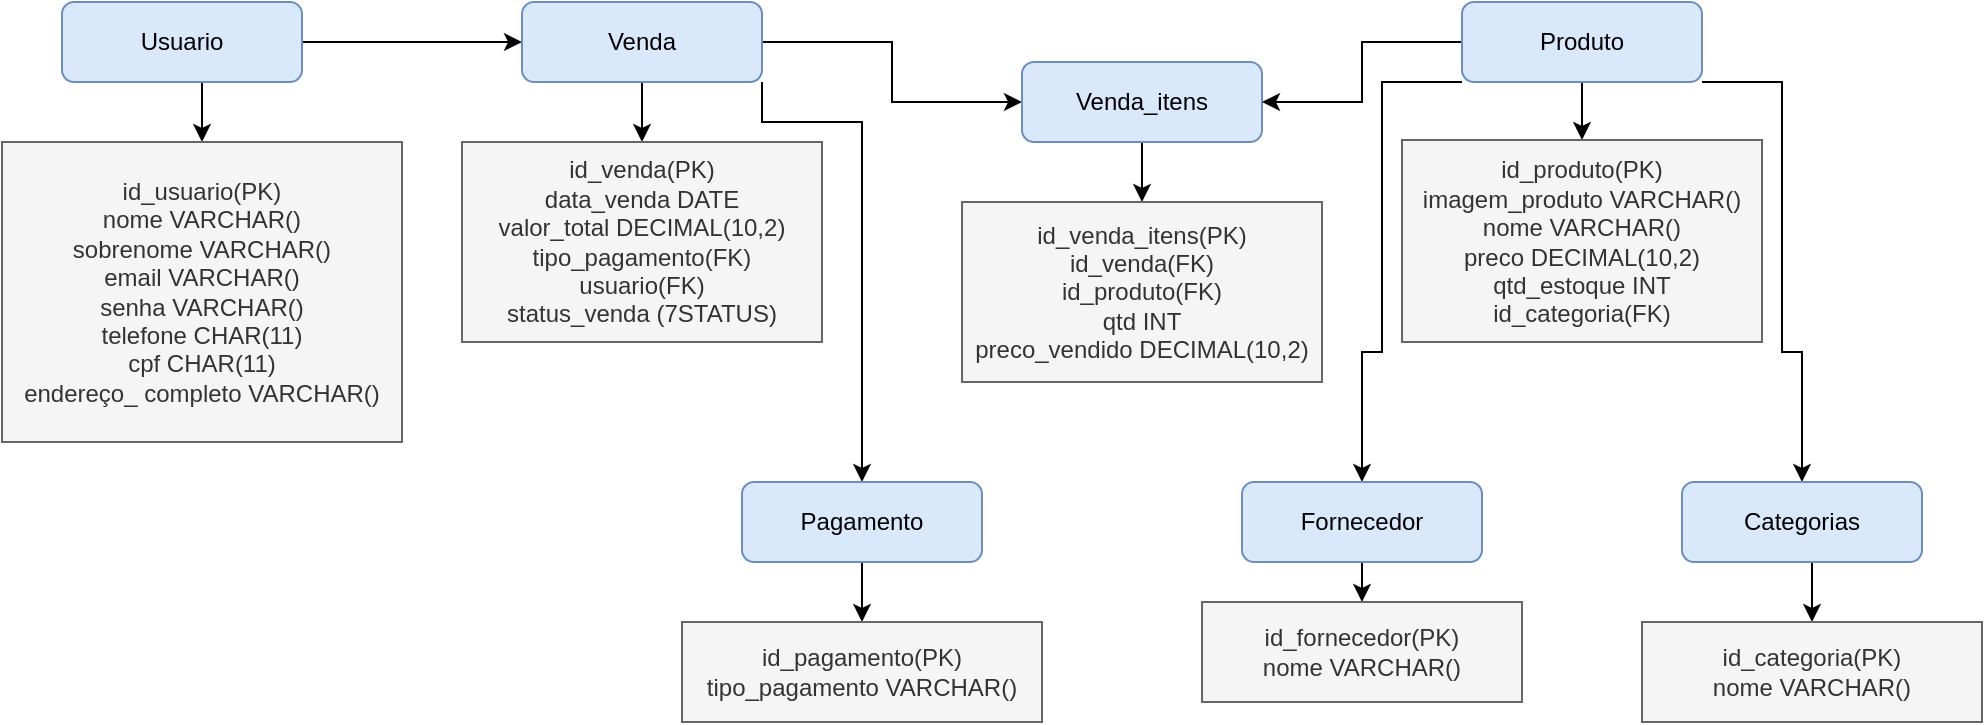 <mxfile version="20.3.6" type="github">
  <diagram id="T9msko7EEIsdczH0ZKGP" name="Página-1">
    <mxGraphModel dx="1822" dy="711" grid="1" gridSize="10" guides="0" tooltips="1" connect="1" arrows="1" fold="1" page="0" pageScale="1" pageWidth="827" pageHeight="1169" math="0" shadow="0">
      <root>
        <mxCell id="0" />
        <mxCell id="1" parent="0" />
        <mxCell id="rLA2PMLqYe4GNbBmXhPl-4" style="edgeStyle=orthogonalEdgeStyle;rounded=0;orthogonalLoop=1;jettySize=auto;html=1;exitX=0.5;exitY=1;exitDx=0;exitDy=0;entryX=0.5;entryY=0;entryDx=0;entryDy=0;" parent="1" source="Y-w8QK3pEQVqhpm3u09O-3" target="rLA2PMLqYe4GNbBmXhPl-3" edge="1">
          <mxGeometry relative="1" as="geometry" />
        </mxCell>
        <mxCell id="rLA2PMLqYe4GNbBmXhPl-15" style="edgeStyle=orthogonalEdgeStyle;rounded=0;orthogonalLoop=1;jettySize=auto;html=1;exitX=1;exitY=0.5;exitDx=0;exitDy=0;entryX=0;entryY=0.5;entryDx=0;entryDy=0;" parent="1" source="Y-w8QK3pEQVqhpm3u09O-3" target="rLA2PMLqYe4GNbBmXhPl-6" edge="1">
          <mxGeometry relative="1" as="geometry" />
        </mxCell>
        <mxCell id="Y-w8QK3pEQVqhpm3u09O-3" value="Usuario" style="rounded=1;whiteSpace=wrap;html=1;fillColor=#dae8fc;strokeColor=#6c8ebf;" parent="1" vertex="1">
          <mxGeometry x="-10" y="80" width="120" height="40" as="geometry" />
        </mxCell>
        <mxCell id="rLA2PMLqYe4GNbBmXhPl-3" value="id_usuario(PK)&lt;br&gt;nome VARCHAR()&lt;br&gt;sobrenome VARCHAR()&lt;br&gt;email VARCHAR()&lt;br&gt;senha VARCHAR()&lt;br&gt;telefone CHAR(11)&lt;br&gt;cpf CHAR(11)&lt;br&gt;endereço_ completo VARCHAR()" style="rounded=0;whiteSpace=wrap;html=1;fillColor=#f5f5f5;fontColor=#333333;strokeColor=#666666;" parent="1" vertex="1">
          <mxGeometry x="-40" y="150" width="200" height="150" as="geometry" />
        </mxCell>
        <mxCell id="rLA2PMLqYe4GNbBmXhPl-5" style="edgeStyle=orthogonalEdgeStyle;rounded=0;orthogonalLoop=1;jettySize=auto;html=1;exitX=0.5;exitY=1;exitDx=0;exitDy=0;entryX=0.5;entryY=0;entryDx=0;entryDy=0;" parent="1" source="rLA2PMLqYe4GNbBmXhPl-6" target="rLA2PMLqYe4GNbBmXhPl-7" edge="1">
          <mxGeometry relative="1" as="geometry" />
        </mxCell>
        <mxCell id="rLA2PMLqYe4GNbBmXhPl-30" style="edgeStyle=orthogonalEdgeStyle;rounded=0;orthogonalLoop=1;jettySize=auto;html=1;exitX=1;exitY=0.5;exitDx=0;exitDy=0;entryX=0;entryY=0.5;entryDx=0;entryDy=0;" parent="1" source="rLA2PMLqYe4GNbBmXhPl-6" target="rLA2PMLqYe4GNbBmXhPl-9" edge="1">
          <mxGeometry relative="1" as="geometry" />
        </mxCell>
        <mxCell id="rLA2PMLqYe4GNbBmXhPl-37" style="edgeStyle=orthogonalEdgeStyle;rounded=0;orthogonalLoop=1;jettySize=auto;html=1;exitX=1;exitY=1;exitDx=0;exitDy=0;" parent="1" source="rLA2PMLqYe4GNbBmXhPl-6" target="rLA2PMLqYe4GNbBmXhPl-35" edge="1">
          <mxGeometry relative="1" as="geometry">
            <Array as="points">
              <mxPoint x="340" y="140" />
              <mxPoint x="390" y="140" />
            </Array>
          </mxGeometry>
        </mxCell>
        <mxCell id="rLA2PMLqYe4GNbBmXhPl-6" value="Venda" style="rounded=1;whiteSpace=wrap;html=1;fillColor=#dae8fc;strokeColor=#6c8ebf;" parent="1" vertex="1">
          <mxGeometry x="220" y="80" width="120" height="40" as="geometry" />
        </mxCell>
        <mxCell id="rLA2PMLqYe4GNbBmXhPl-7" value="id_venda(PK)&lt;br&gt;data_venda DATE&lt;br&gt;valor_total DECIMAL(10,2)&lt;br&gt;tipo_pagamento(FK)&lt;br&gt;usuario(FK)&lt;br&gt;status_venda (7STATUS)" style="rounded=0;whiteSpace=wrap;html=1;fillColor=#f5f5f5;fontColor=#333333;strokeColor=#666666;" parent="1" vertex="1">
          <mxGeometry x="190" y="150" width="180" height="100" as="geometry" />
        </mxCell>
        <mxCell id="rLA2PMLqYe4GNbBmXhPl-8" style="edgeStyle=orthogonalEdgeStyle;rounded=0;orthogonalLoop=1;jettySize=auto;html=1;exitX=0.5;exitY=1;exitDx=0;exitDy=0;entryX=0.5;entryY=0;entryDx=0;entryDy=0;" parent="1" source="rLA2PMLqYe4GNbBmXhPl-9" target="rLA2PMLqYe4GNbBmXhPl-10" edge="1">
          <mxGeometry relative="1" as="geometry" />
        </mxCell>
        <mxCell id="rLA2PMLqYe4GNbBmXhPl-9" value="Venda_itens" style="rounded=1;whiteSpace=wrap;html=1;fillColor=#dae8fc;strokeColor=#6c8ebf;" parent="1" vertex="1">
          <mxGeometry x="470" y="110" width="120" height="40" as="geometry" />
        </mxCell>
        <mxCell id="rLA2PMLqYe4GNbBmXhPl-10" value="id_venda_itens(PK)&lt;br&gt;id_venda(FK)&lt;br&gt;id_produto(FK)&lt;br&gt;qtd INT&lt;br&gt;preco_vendido DECIMAL(10,2)" style="rounded=0;whiteSpace=wrap;html=1;fillColor=#f5f5f5;fontColor=#333333;strokeColor=#666666;" parent="1" vertex="1">
          <mxGeometry x="440" y="180" width="180" height="90" as="geometry" />
        </mxCell>
        <mxCell id="rLA2PMLqYe4GNbBmXhPl-11" style="edgeStyle=orthogonalEdgeStyle;rounded=0;orthogonalLoop=1;jettySize=auto;html=1;exitX=0.5;exitY=1;exitDx=0;exitDy=0;entryX=0.5;entryY=0;entryDx=0;entryDy=0;" parent="1" source="rLA2PMLqYe4GNbBmXhPl-12" target="rLA2PMLqYe4GNbBmXhPl-13" edge="1">
          <mxGeometry relative="1" as="geometry" />
        </mxCell>
        <mxCell id="rLA2PMLqYe4GNbBmXhPl-31" style="edgeStyle=orthogonalEdgeStyle;rounded=0;orthogonalLoop=1;jettySize=auto;html=1;exitX=0;exitY=0.5;exitDx=0;exitDy=0;entryX=1;entryY=0.5;entryDx=0;entryDy=0;" parent="1" source="rLA2PMLqYe4GNbBmXhPl-12" target="rLA2PMLqYe4GNbBmXhPl-9" edge="1">
          <mxGeometry relative="1" as="geometry" />
        </mxCell>
        <mxCell id="rLA2PMLqYe4GNbBmXhPl-32" style="edgeStyle=orthogonalEdgeStyle;rounded=0;orthogonalLoop=1;jettySize=auto;html=1;exitX=0;exitY=1;exitDx=0;exitDy=0;entryX=0.5;entryY=0;entryDx=0;entryDy=0;" parent="1" source="rLA2PMLqYe4GNbBmXhPl-12" target="rLA2PMLqYe4GNbBmXhPl-19" edge="1">
          <mxGeometry relative="1" as="geometry">
            <Array as="points">
              <mxPoint x="650" y="120" />
              <mxPoint x="650" y="255" />
              <mxPoint x="640" y="255" />
            </Array>
          </mxGeometry>
        </mxCell>
        <mxCell id="rLA2PMLqYe4GNbBmXhPl-33" style="edgeStyle=orthogonalEdgeStyle;rounded=0;orthogonalLoop=1;jettySize=auto;html=1;exitX=1;exitY=1;exitDx=0;exitDy=0;entryX=0.5;entryY=0;entryDx=0;entryDy=0;" parent="1" source="rLA2PMLqYe4GNbBmXhPl-12" target="rLA2PMLqYe4GNbBmXhPl-22" edge="1">
          <mxGeometry relative="1" as="geometry">
            <Array as="points">
              <mxPoint x="850" y="120" />
              <mxPoint x="850" y="255" />
              <mxPoint x="860" y="255" />
            </Array>
          </mxGeometry>
        </mxCell>
        <mxCell id="rLA2PMLqYe4GNbBmXhPl-12" value="Produto" style="rounded=1;whiteSpace=wrap;html=1;fillColor=#dae8fc;strokeColor=#6c8ebf;" parent="1" vertex="1">
          <mxGeometry x="690" y="80" width="120" height="40" as="geometry" />
        </mxCell>
        <mxCell id="rLA2PMLqYe4GNbBmXhPl-13" value="id_produto(PK)&lt;br&gt;imagem_produto VARCHAR()&lt;br&gt;nome VARCHAR()&lt;br&gt;preco DECIMAL(10,2)&lt;br&gt;qtd_estoque INT&lt;br&gt;id_categoria(FK)" style="rounded=0;whiteSpace=wrap;html=1;fillColor=#f5f5f5;fontColor=#333333;strokeColor=#666666;" parent="1" vertex="1">
          <mxGeometry x="660" y="149" width="180" height="101" as="geometry" />
        </mxCell>
        <mxCell id="rLA2PMLqYe4GNbBmXhPl-18" style="edgeStyle=orthogonalEdgeStyle;rounded=0;orthogonalLoop=1;jettySize=auto;html=1;exitX=0.5;exitY=1;exitDx=0;exitDy=0;entryX=0.5;entryY=0;entryDx=0;entryDy=0;" parent="1" source="rLA2PMLqYe4GNbBmXhPl-19" target="rLA2PMLqYe4GNbBmXhPl-20" edge="1">
          <mxGeometry relative="1" as="geometry" />
        </mxCell>
        <mxCell id="rLA2PMLqYe4GNbBmXhPl-19" value="Fornecedor" style="rounded=1;whiteSpace=wrap;html=1;fillColor=#dae8fc;strokeColor=#6c8ebf;" parent="1" vertex="1">
          <mxGeometry x="580" y="320" width="120" height="40" as="geometry" />
        </mxCell>
        <mxCell id="rLA2PMLqYe4GNbBmXhPl-20" value="id_fornecedor(PK)&lt;br&gt;nome VARCHAR()" style="rounded=0;whiteSpace=wrap;html=1;fillColor=#f5f5f5;fontColor=#333333;strokeColor=#666666;" parent="1" vertex="1">
          <mxGeometry x="560" y="380" width="160" height="50" as="geometry" />
        </mxCell>
        <mxCell id="rLA2PMLqYe4GNbBmXhPl-21" style="edgeStyle=orthogonalEdgeStyle;rounded=0;orthogonalLoop=1;jettySize=auto;html=1;exitX=0.5;exitY=1;exitDx=0;exitDy=0;entryX=0.5;entryY=0;entryDx=0;entryDy=0;" parent="1" source="rLA2PMLqYe4GNbBmXhPl-22" target="rLA2PMLqYe4GNbBmXhPl-23" edge="1">
          <mxGeometry relative="1" as="geometry" />
        </mxCell>
        <mxCell id="rLA2PMLqYe4GNbBmXhPl-22" value="Categorias" style="rounded=1;whiteSpace=wrap;html=1;fillColor=#dae8fc;strokeColor=#6c8ebf;" parent="1" vertex="1">
          <mxGeometry x="800" y="320" width="120" height="40" as="geometry" />
        </mxCell>
        <mxCell id="rLA2PMLqYe4GNbBmXhPl-23" value="id_categoria(PK)&lt;br&gt;nome VARCHAR()" style="rounded=0;whiteSpace=wrap;html=1;fillColor=#f5f5f5;fontColor=#333333;strokeColor=#666666;" parent="1" vertex="1">
          <mxGeometry x="780" y="390" width="170" height="50" as="geometry" />
        </mxCell>
        <mxCell id="rLA2PMLqYe4GNbBmXhPl-34" style="edgeStyle=orthogonalEdgeStyle;rounded=0;orthogonalLoop=1;jettySize=auto;html=1;exitX=0.5;exitY=1;exitDx=0;exitDy=0;entryX=0.5;entryY=0;entryDx=0;entryDy=0;" parent="1" source="rLA2PMLqYe4GNbBmXhPl-35" target="rLA2PMLqYe4GNbBmXhPl-36" edge="1">
          <mxGeometry relative="1" as="geometry" />
        </mxCell>
        <mxCell id="rLA2PMLqYe4GNbBmXhPl-35" value="Pagamento" style="rounded=1;whiteSpace=wrap;html=1;fillColor=#dae8fc;strokeColor=#6c8ebf;" parent="1" vertex="1">
          <mxGeometry x="330" y="320" width="120" height="40" as="geometry" />
        </mxCell>
        <mxCell id="rLA2PMLqYe4GNbBmXhPl-36" value="id_pagamento(PK)&lt;br&gt;tipo_pagamento VARCHAR()" style="rounded=0;whiteSpace=wrap;html=1;fillColor=#f5f5f5;fontColor=#333333;strokeColor=#666666;" parent="1" vertex="1">
          <mxGeometry x="300" y="390" width="180" height="50" as="geometry" />
        </mxCell>
      </root>
    </mxGraphModel>
  </diagram>
</mxfile>
